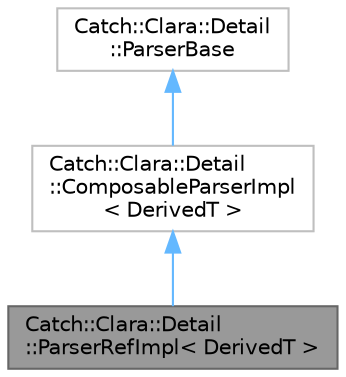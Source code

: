 digraph "Catch::Clara::Detail::ParserRefImpl&lt; DerivedT &gt;"
{
 // LATEX_PDF_SIZE
  bgcolor="transparent";
  edge [fontname=Helvetica,fontsize=10,labelfontname=Helvetica,labelfontsize=10];
  node [fontname=Helvetica,fontsize=10,shape=box,height=0.2,width=0.4];
  Node1 [id="Node000001",label="Catch::Clara::Detail\l::ParserRefImpl\< DerivedT \>",height=0.2,width=0.4,color="gray40", fillcolor="grey60", style="filled", fontcolor="black",tooltip=" "];
  Node2 -> Node1 [id="edge1_Node000001_Node000002",dir="back",color="steelblue1",style="solid",tooltip=" "];
  Node2 [id="Node000002",label="Catch::Clara::Detail\l::ComposableParserImpl\l\< DerivedT \>",height=0.2,width=0.4,color="grey75", fillcolor="white", style="filled",URL="$classCatch_1_1Clara_1_1Detail_1_1ComposableParserImpl.html",tooltip=" "];
  Node3 -> Node2 [id="edge2_Node000002_Node000003",dir="back",color="steelblue1",style="solid",tooltip=" "];
  Node3 [id="Node000003",label="Catch::Clara::Detail\l::ParserBase",height=0.2,width=0.4,color="grey75", fillcolor="white", style="filled",URL="$classCatch_1_1Clara_1_1Detail_1_1ParserBase.html",tooltip=" "];
}
